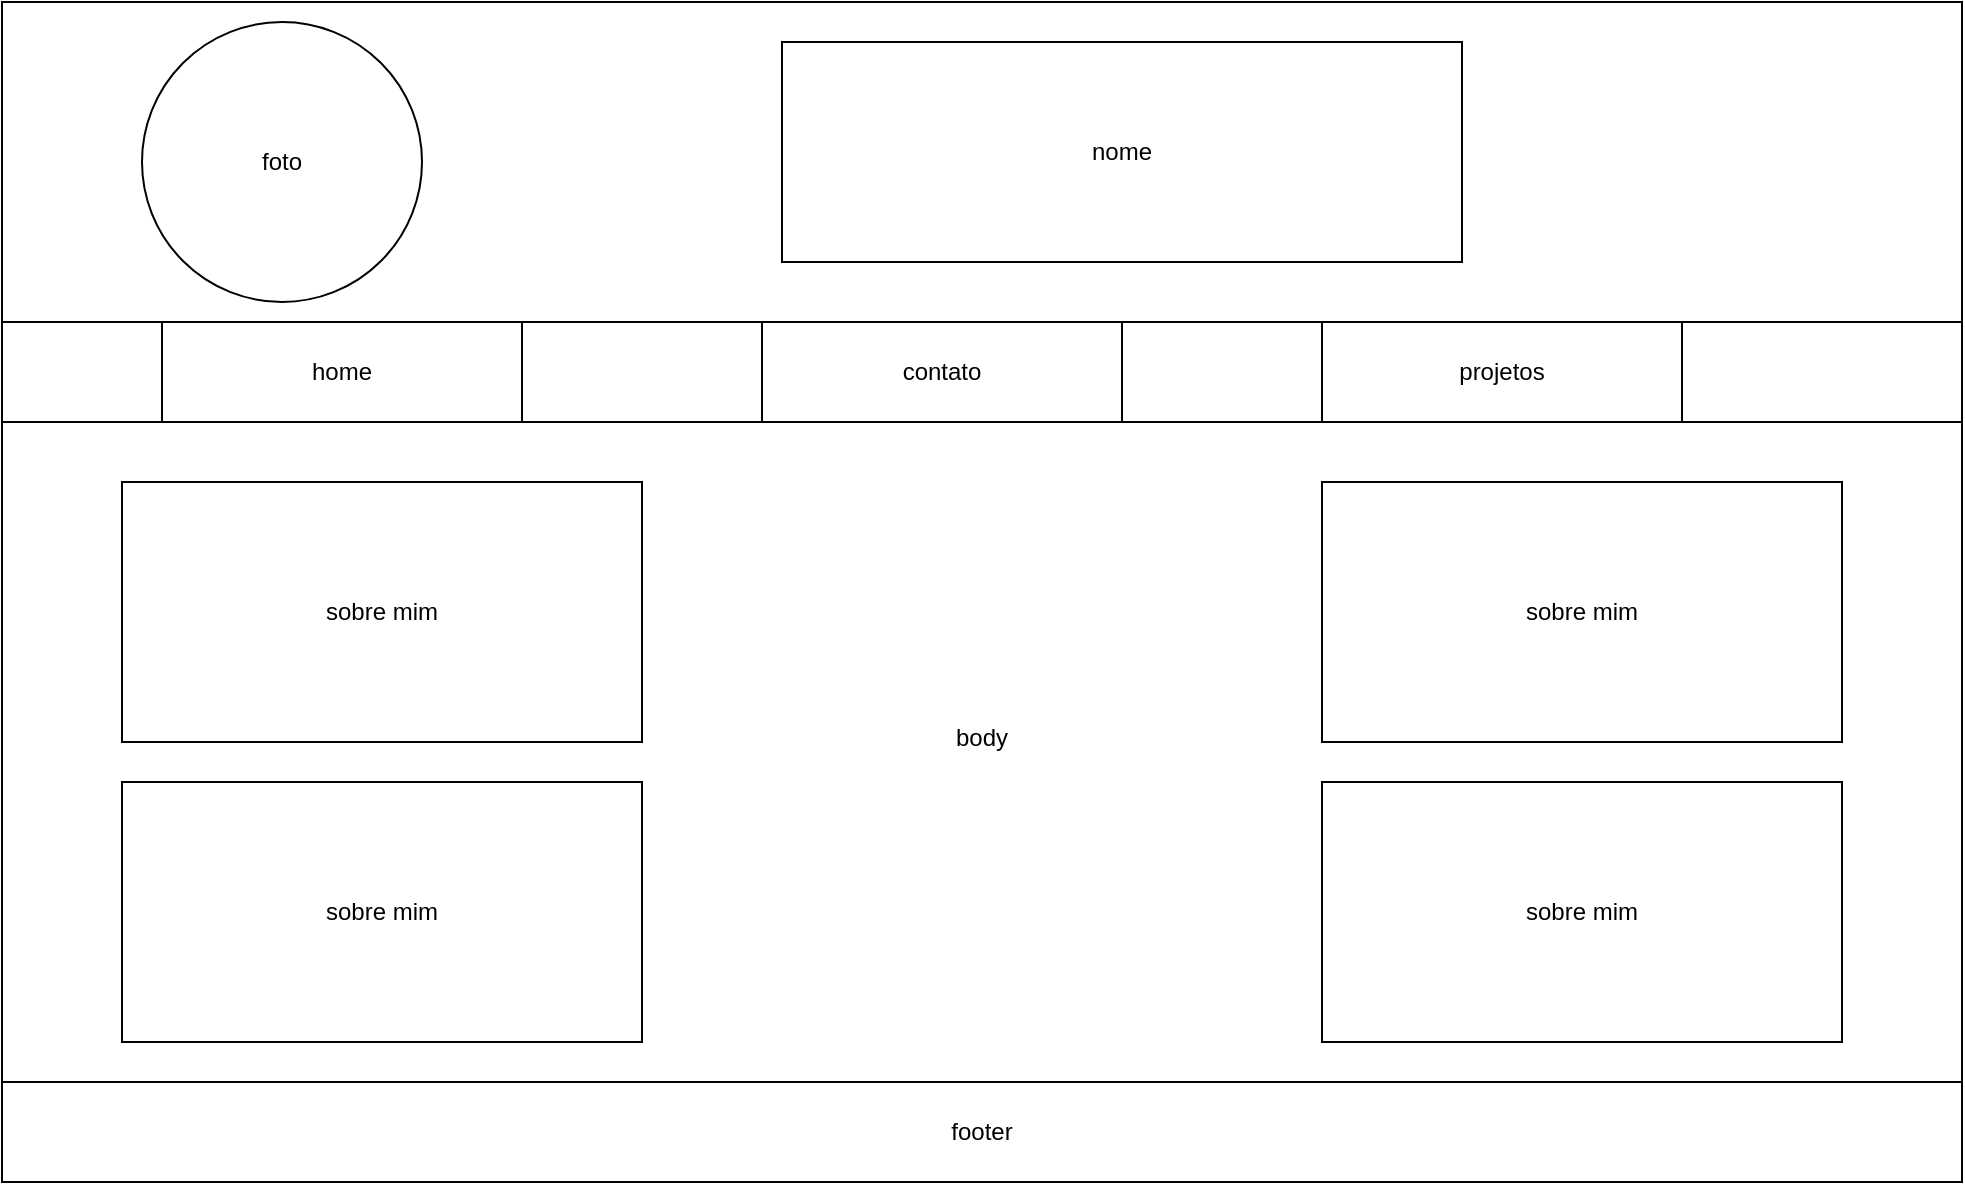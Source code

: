 <mxfile version="24.0.5" type="device">
  <diagram name="Page-1" id="yxscoTT7K0j_r8_fNl9o">
    <mxGraphModel dx="1311" dy="666" grid="1" gridSize="10" guides="1" tooltips="1" connect="1" arrows="1" fold="1" page="1" pageScale="1" pageWidth="850" pageHeight="1100" math="0" shadow="0">
      <root>
        <mxCell id="0" />
        <mxCell id="1" parent="0" />
        <mxCell id="2SFbNWSAHUumMO_DV1tx-1" value="" style="rounded=0;whiteSpace=wrap;html=1;" vertex="1" parent="1">
          <mxGeometry width="980" height="590" as="geometry" />
        </mxCell>
        <mxCell id="2SFbNWSAHUumMO_DV1tx-2" value="head&lt;div&gt;&lt;br&gt;&lt;/div&gt;" style="rounded=0;whiteSpace=wrap;html=1;" vertex="1" parent="1">
          <mxGeometry width="980" height="160" as="geometry" />
        </mxCell>
        <mxCell id="2SFbNWSAHUumMO_DV1tx-3" value="foto" style="ellipse;whiteSpace=wrap;html=1;aspect=fixed;" vertex="1" parent="1">
          <mxGeometry x="70" y="10" width="140" height="140" as="geometry" />
        </mxCell>
        <mxCell id="2SFbNWSAHUumMO_DV1tx-4" value="nome" style="rounded=0;whiteSpace=wrap;html=1;" vertex="1" parent="1">
          <mxGeometry x="390" y="20" width="340" height="110" as="geometry" />
        </mxCell>
        <mxCell id="2SFbNWSAHUumMO_DV1tx-5" value="" style="rounded=0;whiteSpace=wrap;html=1;" vertex="1" parent="1">
          <mxGeometry y="160" width="980" height="50" as="geometry" />
        </mxCell>
        <mxCell id="2SFbNWSAHUumMO_DV1tx-6" value="home" style="rounded=0;whiteSpace=wrap;html=1;" vertex="1" parent="1">
          <mxGeometry x="80" y="160" width="180" height="50" as="geometry" />
        </mxCell>
        <mxCell id="2SFbNWSAHUumMO_DV1tx-7" value="contato" style="rounded=0;whiteSpace=wrap;html=1;" vertex="1" parent="1">
          <mxGeometry x="380" y="160" width="180" height="50" as="geometry" />
        </mxCell>
        <mxCell id="2SFbNWSAHUumMO_DV1tx-8" value="projetos" style="rounded=0;whiteSpace=wrap;html=1;" vertex="1" parent="1">
          <mxGeometry x="660" y="160" width="180" height="50" as="geometry" />
        </mxCell>
        <mxCell id="2SFbNWSAHUumMO_DV1tx-13" value="footer" style="rounded=0;whiteSpace=wrap;html=1;" vertex="1" parent="1">
          <mxGeometry y="540" width="980" height="50" as="geometry" />
        </mxCell>
        <mxCell id="2SFbNWSAHUumMO_DV1tx-14" value="body&lt;div&gt;&lt;br&gt;&lt;/div&gt;" style="rounded=0;whiteSpace=wrap;html=1;" vertex="1" parent="1">
          <mxGeometry y="210" width="980" height="330" as="geometry" />
        </mxCell>
        <mxCell id="2SFbNWSAHUumMO_DV1tx-15" value="sobre mim" style="rounded=0;whiteSpace=wrap;html=1;" vertex="1" parent="1">
          <mxGeometry x="60" y="240" width="260" height="130" as="geometry" />
        </mxCell>
        <mxCell id="2SFbNWSAHUumMO_DV1tx-16" value="sobre mim" style="rounded=0;whiteSpace=wrap;html=1;" vertex="1" parent="1">
          <mxGeometry x="660" y="240" width="260" height="130" as="geometry" />
        </mxCell>
        <mxCell id="2SFbNWSAHUumMO_DV1tx-17" value="sobre mim" style="rounded=0;whiteSpace=wrap;html=1;" vertex="1" parent="1">
          <mxGeometry x="660" y="390" width="260" height="130" as="geometry" />
        </mxCell>
        <mxCell id="2SFbNWSAHUumMO_DV1tx-18" value="sobre mim" style="rounded=0;whiteSpace=wrap;html=1;" vertex="1" parent="1">
          <mxGeometry x="60" y="390" width="260" height="130" as="geometry" />
        </mxCell>
      </root>
    </mxGraphModel>
  </diagram>
</mxfile>
